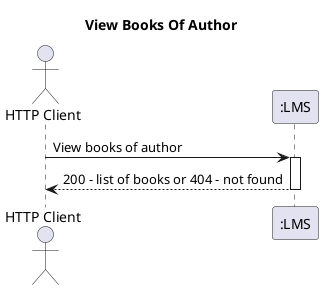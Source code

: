 @startuml
title View Books Of Author
actor HTTP_Client as "HTTP Client"
participant LMS as ":LMS"
autoactivate on

HTTP_Client -> LMS : View books of author
LMS --> HTTP_Client : 200 - list of books or 404 - not found

@enduml